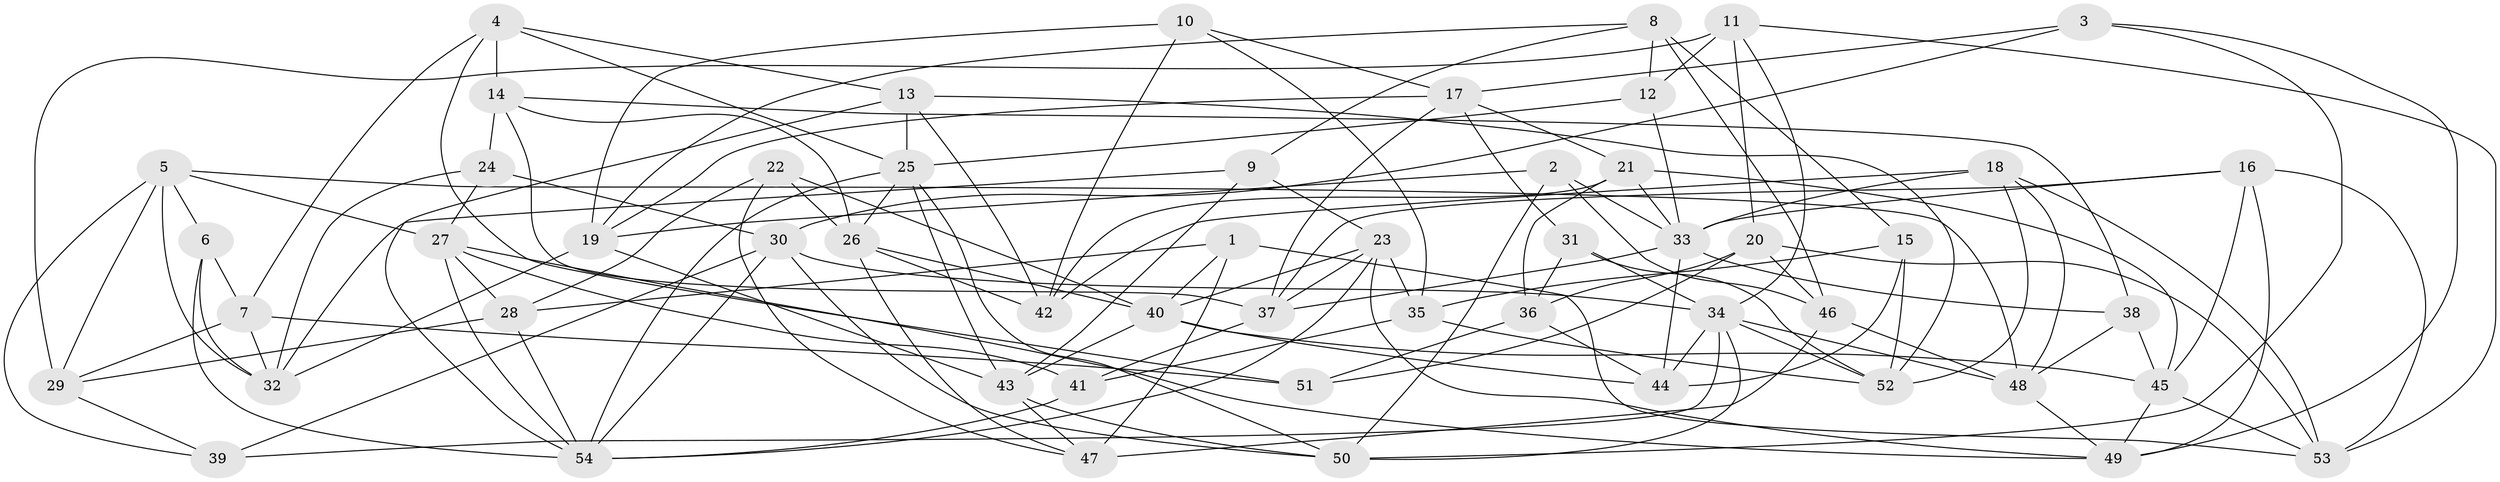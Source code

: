 // original degree distribution, {4: 1.0}
// Generated by graph-tools (version 1.1) at 2025/02/03/09/25 03:02:59]
// undirected, 54 vertices, 142 edges
graph export_dot {
graph [start="1"]
  node [color=gray90,style=filled];
  1;
  2;
  3;
  4;
  5;
  6;
  7;
  8;
  9;
  10;
  11;
  12;
  13;
  14;
  15;
  16;
  17;
  18;
  19;
  20;
  21;
  22;
  23;
  24;
  25;
  26;
  27;
  28;
  29;
  30;
  31;
  32;
  33;
  34;
  35;
  36;
  37;
  38;
  39;
  40;
  41;
  42;
  43;
  44;
  45;
  46;
  47;
  48;
  49;
  50;
  51;
  52;
  53;
  54;
  1 -- 28 [weight=1.0];
  1 -- 40 [weight=1.0];
  1 -- 47 [weight=1.0];
  1 -- 53 [weight=1.0];
  2 -- 19 [weight=1.0];
  2 -- 33 [weight=1.0];
  2 -- 46 [weight=1.0];
  2 -- 50 [weight=1.0];
  3 -- 17 [weight=1.0];
  3 -- 30 [weight=1.0];
  3 -- 49 [weight=1.0];
  3 -- 50 [weight=1.0];
  4 -- 7 [weight=1.0];
  4 -- 13 [weight=1.0];
  4 -- 14 [weight=2.0];
  4 -- 25 [weight=1.0];
  4 -- 51 [weight=1.0];
  5 -- 6 [weight=1.0];
  5 -- 27 [weight=1.0];
  5 -- 29 [weight=1.0];
  5 -- 32 [weight=1.0];
  5 -- 39 [weight=1.0];
  5 -- 48 [weight=1.0];
  6 -- 7 [weight=1.0];
  6 -- 32 [weight=1.0];
  6 -- 54 [weight=1.0];
  7 -- 29 [weight=1.0];
  7 -- 32 [weight=1.0];
  7 -- 51 [weight=2.0];
  8 -- 9 [weight=1.0];
  8 -- 12 [weight=1.0];
  8 -- 15 [weight=2.0];
  8 -- 19 [weight=1.0];
  8 -- 46 [weight=1.0];
  9 -- 23 [weight=1.0];
  9 -- 32 [weight=1.0];
  9 -- 43 [weight=1.0];
  10 -- 17 [weight=1.0];
  10 -- 19 [weight=1.0];
  10 -- 35 [weight=1.0];
  10 -- 42 [weight=1.0];
  11 -- 12 [weight=1.0];
  11 -- 20 [weight=1.0];
  11 -- 29 [weight=2.0];
  11 -- 34 [weight=1.0];
  11 -- 53 [weight=1.0];
  12 -- 25 [weight=1.0];
  12 -- 33 [weight=1.0];
  13 -- 25 [weight=2.0];
  13 -- 42 [weight=1.0];
  13 -- 52 [weight=1.0];
  13 -- 54 [weight=1.0];
  14 -- 24 [weight=1.0];
  14 -- 26 [weight=1.0];
  14 -- 37 [weight=1.0];
  14 -- 38 [weight=1.0];
  15 -- 35 [weight=2.0];
  15 -- 44 [weight=1.0];
  15 -- 52 [weight=1.0];
  16 -- 33 [weight=2.0];
  16 -- 37 [weight=1.0];
  16 -- 45 [weight=1.0];
  16 -- 49 [weight=1.0];
  16 -- 53 [weight=1.0];
  17 -- 19 [weight=1.0];
  17 -- 21 [weight=1.0];
  17 -- 31 [weight=1.0];
  17 -- 37 [weight=1.0];
  18 -- 33 [weight=2.0];
  18 -- 42 [weight=1.0];
  18 -- 48 [weight=1.0];
  18 -- 52 [weight=1.0];
  18 -- 53 [weight=1.0];
  19 -- 32 [weight=1.0];
  19 -- 43 [weight=1.0];
  20 -- 36 [weight=1.0];
  20 -- 46 [weight=1.0];
  20 -- 51 [weight=2.0];
  20 -- 53 [weight=1.0];
  21 -- 33 [weight=1.0];
  21 -- 36 [weight=2.0];
  21 -- 42 [weight=1.0];
  21 -- 45 [weight=1.0];
  22 -- 26 [weight=1.0];
  22 -- 28 [weight=2.0];
  22 -- 40 [weight=2.0];
  22 -- 47 [weight=1.0];
  23 -- 35 [weight=1.0];
  23 -- 37 [weight=1.0];
  23 -- 40 [weight=1.0];
  23 -- 49 [weight=1.0];
  23 -- 54 [weight=1.0];
  24 -- 27 [weight=1.0];
  24 -- 30 [weight=1.0];
  24 -- 32 [weight=1.0];
  25 -- 26 [weight=1.0];
  25 -- 43 [weight=1.0];
  25 -- 50 [weight=1.0];
  25 -- 54 [weight=1.0];
  26 -- 40 [weight=2.0];
  26 -- 42 [weight=2.0];
  26 -- 47 [weight=1.0];
  27 -- 28 [weight=1.0];
  27 -- 41 [weight=1.0];
  27 -- 49 [weight=1.0];
  27 -- 54 [weight=1.0];
  28 -- 29 [weight=1.0];
  28 -- 54 [weight=1.0];
  29 -- 39 [weight=1.0];
  30 -- 34 [weight=1.0];
  30 -- 39 [weight=1.0];
  30 -- 50 [weight=1.0];
  30 -- 54 [weight=1.0];
  31 -- 34 [weight=1.0];
  31 -- 36 [weight=1.0];
  31 -- 52 [weight=1.0];
  33 -- 37 [weight=1.0];
  33 -- 38 [weight=1.0];
  33 -- 44 [weight=1.0];
  34 -- 39 [weight=1.0];
  34 -- 44 [weight=1.0];
  34 -- 48 [weight=1.0];
  34 -- 50 [weight=1.0];
  34 -- 52 [weight=1.0];
  35 -- 41 [weight=1.0];
  35 -- 52 [weight=1.0];
  36 -- 44 [weight=1.0];
  36 -- 51 [weight=1.0];
  37 -- 41 [weight=1.0];
  38 -- 45 [weight=1.0];
  38 -- 48 [weight=1.0];
  40 -- 43 [weight=1.0];
  40 -- 44 [weight=2.0];
  40 -- 45 [weight=1.0];
  41 -- 54 [weight=1.0];
  43 -- 47 [weight=1.0];
  43 -- 50 [weight=1.0];
  45 -- 49 [weight=1.0];
  45 -- 53 [weight=1.0];
  46 -- 47 [weight=2.0];
  46 -- 48 [weight=1.0];
  48 -- 49 [weight=1.0];
}

